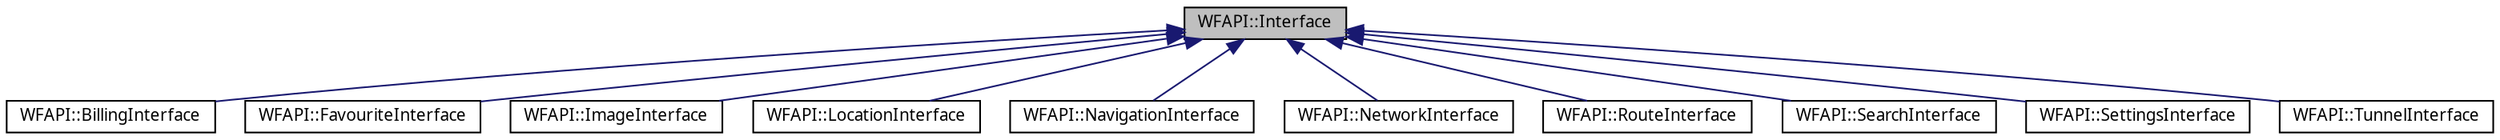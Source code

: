 digraph G
{
  edge [fontname="FreeSans.ttf",fontsize=10,labelfontname="FreeSans.ttf",labelfontsize=10];
  node [fontname="FreeSans.ttf",fontsize=10,shape=record];
  Node1 [label="WFAPI::Interface",height=0.2,width=0.4,color="black", fillcolor="grey75", style="filled" fontcolor="black"];
  Node1 -> Node2 [dir=back,color="midnightblue",fontsize=10,style="solid",fontname="FreeSans.ttf"];
  Node2 [label="WFAPI::BillingInterface",height=0.2,width=0.4,color="black", fillcolor="white", style="filled",URL="$classWFAPI_1_1BillingInterface.html"];
  Node1 -> Node3 [dir=back,color="midnightblue",fontsize=10,style="solid",fontname="FreeSans.ttf"];
  Node3 [label="WFAPI::FavouriteInterface",height=0.2,width=0.4,color="black", fillcolor="white", style="filled",URL="$classWFAPI_1_1FavouriteInterface.html"];
  Node1 -> Node4 [dir=back,color="midnightblue",fontsize=10,style="solid",fontname="FreeSans.ttf"];
  Node4 [label="WFAPI::ImageInterface",height=0.2,width=0.4,color="black", fillcolor="white", style="filled",URL="$classWFAPI_1_1ImageInterface.html"];
  Node1 -> Node5 [dir=back,color="midnightblue",fontsize=10,style="solid",fontname="FreeSans.ttf"];
  Node5 [label="WFAPI::LocationInterface",height=0.2,width=0.4,color="black", fillcolor="white", style="filled",URL="$classWFAPI_1_1LocationInterface.html"];
  Node1 -> Node6 [dir=back,color="midnightblue",fontsize=10,style="solid",fontname="FreeSans.ttf"];
  Node6 [label="WFAPI::NavigationInterface",height=0.2,width=0.4,color="black", fillcolor="white", style="filled",URL="$classWFAPI_1_1NavigationInterface.html"];
  Node1 -> Node7 [dir=back,color="midnightblue",fontsize=10,style="solid",fontname="FreeSans.ttf"];
  Node7 [label="WFAPI::NetworkInterface",height=0.2,width=0.4,color="black", fillcolor="white", style="filled",URL="$classWFAPI_1_1NetworkInterface.html"];
  Node1 -> Node8 [dir=back,color="midnightblue",fontsize=10,style="solid",fontname="FreeSans.ttf"];
  Node8 [label="WFAPI::RouteInterface",height=0.2,width=0.4,color="black", fillcolor="white", style="filled",URL="$classWFAPI_1_1RouteInterface.html"];
  Node1 -> Node9 [dir=back,color="midnightblue",fontsize=10,style="solid",fontname="FreeSans.ttf"];
  Node9 [label="WFAPI::SearchInterface",height=0.2,width=0.4,color="black", fillcolor="white", style="filled",URL="$classWFAPI_1_1SearchInterface.html"];
  Node1 -> Node10 [dir=back,color="midnightblue",fontsize=10,style="solid",fontname="FreeSans.ttf"];
  Node10 [label="WFAPI::SettingsInterface",height=0.2,width=0.4,color="black", fillcolor="white", style="filled",URL="$classWFAPI_1_1SettingsInterface.html"];
  Node1 -> Node11 [dir=back,color="midnightblue",fontsize=10,style="solid",fontname="FreeSans.ttf"];
  Node11 [label="WFAPI::TunnelInterface",height=0.2,width=0.4,color="black", fillcolor="white", style="filled",URL="$classWFAPI_1_1TunnelInterface.html"];
}
